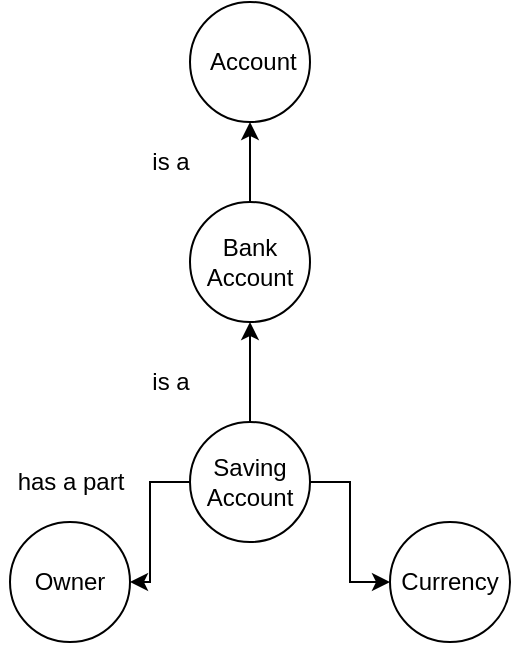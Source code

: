 <mxfile version="17.4.6" type="github">
  <diagram id="bNzipRwkta9MeBwiPbgG" name="Page-1">
    <mxGraphModel dx="946" dy="547" grid="1" gridSize="10" guides="1" tooltips="1" connect="1" arrows="1" fold="1" page="1" pageScale="1" pageWidth="827" pageHeight="1169" math="0" shadow="0">
      <root>
        <mxCell id="0" />
        <mxCell id="1" parent="0" />
        <mxCell id="lk4psk_2WtwCLvVxGfQ_-22" value="" style="edgeStyle=orthogonalEdgeStyle;rounded=0;orthogonalLoop=1;jettySize=auto;html=1;" edge="1" parent="1" source="lk4psk_2WtwCLvVxGfQ_-19" target="lk4psk_2WtwCLvVxGfQ_-20">
          <mxGeometry relative="1" as="geometry" />
        </mxCell>
        <mxCell id="lk4psk_2WtwCLvVxGfQ_-28" value="" style="edgeStyle=orthogonalEdgeStyle;rounded=0;orthogonalLoop=1;jettySize=auto;html=1;" edge="1" parent="1" source="lk4psk_2WtwCLvVxGfQ_-19" target="lk4psk_2WtwCLvVxGfQ_-26">
          <mxGeometry relative="1" as="geometry" />
        </mxCell>
        <mxCell id="lk4psk_2WtwCLvVxGfQ_-29" value="" style="edgeStyle=orthogonalEdgeStyle;rounded=0;orthogonalLoop=1;jettySize=auto;html=1;" edge="1" parent="1" source="lk4psk_2WtwCLvVxGfQ_-19" target="lk4psk_2WtwCLvVxGfQ_-27">
          <mxGeometry relative="1" as="geometry" />
        </mxCell>
        <mxCell id="lk4psk_2WtwCLvVxGfQ_-19" value="Saving Account" style="ellipse;whiteSpace=wrap;html=1;aspect=fixed;" vertex="1" parent="1">
          <mxGeometry x="230" y="320" width="60" height="60" as="geometry" />
        </mxCell>
        <mxCell id="lk4psk_2WtwCLvVxGfQ_-23" value="" style="edgeStyle=orthogonalEdgeStyle;rounded=0;orthogonalLoop=1;jettySize=auto;html=1;" edge="1" parent="1" source="lk4psk_2WtwCLvVxGfQ_-20" target="lk4psk_2WtwCLvVxGfQ_-21">
          <mxGeometry relative="1" as="geometry" />
        </mxCell>
        <mxCell id="lk4psk_2WtwCLvVxGfQ_-20" value="Bank Account" style="ellipse;whiteSpace=wrap;html=1;aspect=fixed;" vertex="1" parent="1">
          <mxGeometry x="230" y="210" width="60" height="60" as="geometry" />
        </mxCell>
        <mxCell id="lk4psk_2WtwCLvVxGfQ_-21" value="&amp;nbsp;Account" style="ellipse;whiteSpace=wrap;html=1;aspect=fixed;" vertex="1" parent="1">
          <mxGeometry x="230" y="110" width="60" height="60" as="geometry" />
        </mxCell>
        <mxCell id="lk4psk_2WtwCLvVxGfQ_-24" value="is a" style="text;html=1;align=center;verticalAlign=middle;resizable=0;points=[];autosize=1;strokeColor=none;fillColor=none;" vertex="1" parent="1">
          <mxGeometry x="205" y="290" width="30" height="20" as="geometry" />
        </mxCell>
        <mxCell id="lk4psk_2WtwCLvVxGfQ_-25" value="is a" style="text;html=1;align=center;verticalAlign=middle;resizable=0;points=[];autosize=1;strokeColor=none;fillColor=none;" vertex="1" parent="1">
          <mxGeometry x="205" y="180" width="30" height="20" as="geometry" />
        </mxCell>
        <mxCell id="lk4psk_2WtwCLvVxGfQ_-26" value="Owner" style="ellipse;whiteSpace=wrap;html=1;aspect=fixed;" vertex="1" parent="1">
          <mxGeometry x="140" y="370" width="60" height="60" as="geometry" />
        </mxCell>
        <mxCell id="lk4psk_2WtwCLvVxGfQ_-27" value="Currency" style="ellipse;whiteSpace=wrap;html=1;aspect=fixed;" vertex="1" parent="1">
          <mxGeometry x="330" y="370" width="60" height="60" as="geometry" />
        </mxCell>
        <mxCell id="lk4psk_2WtwCLvVxGfQ_-30" value="has a part" style="text;html=1;align=center;verticalAlign=middle;resizable=0;points=[];autosize=1;strokeColor=none;fillColor=none;" vertex="1" parent="1">
          <mxGeometry x="135" y="340" width="70" height="20" as="geometry" />
        </mxCell>
      </root>
    </mxGraphModel>
  </diagram>
</mxfile>
